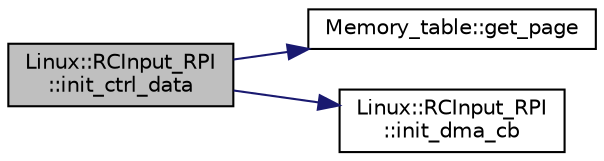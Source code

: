 digraph "Linux::RCInput_RPI::init_ctrl_data"
{
 // INTERACTIVE_SVG=YES
  edge [fontname="Helvetica",fontsize="10",labelfontname="Helvetica",labelfontsize="10"];
  node [fontname="Helvetica",fontsize="10",shape=record];
  rankdir="LR";
  Node1 [label="Linux::RCInput_RPI\l::init_ctrl_data",height=0.2,width=0.4,color="black", fillcolor="grey75", style="filled", fontcolor="black"];
  Node1 -> Node2 [color="midnightblue",fontsize="10",style="solid",fontname="Helvetica"];
  Node2 [label="Memory_table::get_page",height=0.2,width=0.4,color="black", fillcolor="white", style="filled",URL="$classMemory__table.html#a2b4856f2bee04a2a38de1a389fdf619e"];
  Node1 -> Node3 [color="midnightblue",fontsize="10",style="solid",fontname="Helvetica"];
  Node3 [label="Linux::RCInput_RPI\l::init_dma_cb",height=0.2,width=0.4,color="black", fillcolor="white", style="filled",URL="$classLinux_1_1RCInput__RPI.html#a554591bfa86b8a9a4b6e29c4ed466882"];
}
